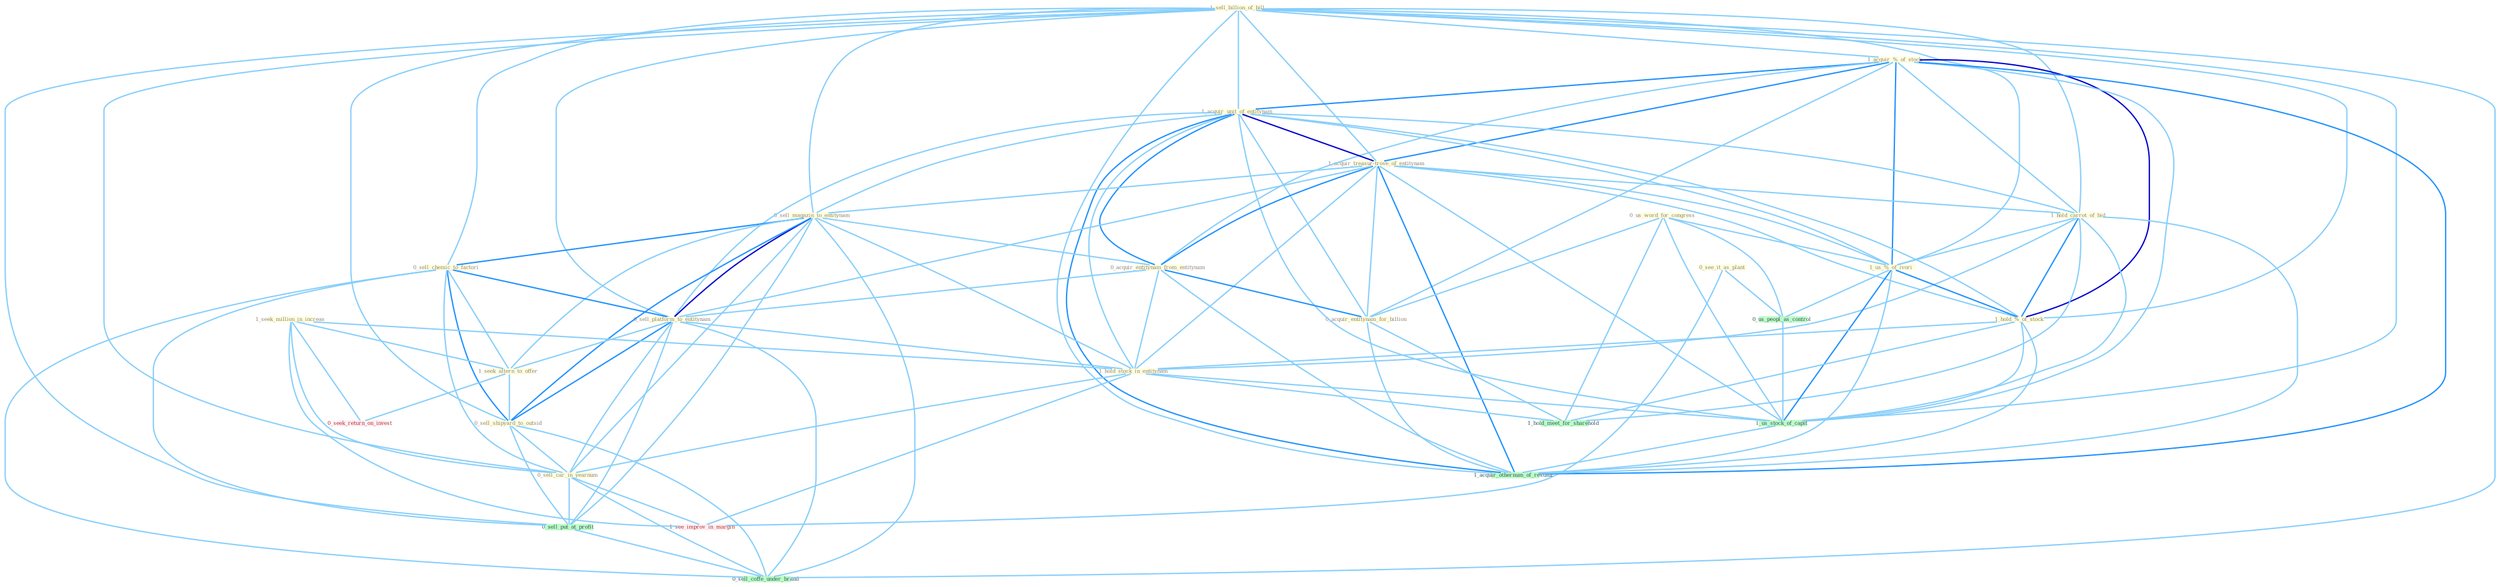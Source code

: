 Graph G{ 
    node
    [shape=polygon,style=filled,width=.5,height=.06,color="#BDFCC9",fixedsize=true,fontsize=4,
    fontcolor="#2f4f4f"];
    {node
    [color="#ffffe0", fontcolor="#8b7d6b"] "0_see_it_as_plant " "1_sell_billion_of_bill " "1_acquir_%_of_stock " "1_acquir_unit_of_entitynam " "1_acquir_treasur-trove_of_entitynam " "0_us_word_for_congress " "0_sell_magazin_to_entitynam " "1_hold_carrot_of_bid " "0_acquir_entitynam_from_entitynam " "0_sell_chemic_to_factori " "0_sell_platform_to_entitynam " "1_seek_million_in_increas " "1_us_%_of_ivori " "1_seek_altern_to_offer " "0_acquir_entitynam_for_billion " "1_hold_%_of_stock " "1_hold_stock_in_entitynam " "0_sell_shipyard_to_outsid " "0_sell_car_in_yearnum "}
{node [color="#fff0f5", fontcolor="#b22222"] "0_seek_return_on_invest " "1_see_improv_in_margin "}
edge [color="#B0E2FF"];

	"0_see_it_as_plant " -- "0_us_peopl_as_control " [w="1", color="#87cefa" ];
	"0_see_it_as_plant " -- "1_see_improv_in_margin " [w="1", color="#87cefa" ];
	"1_sell_billion_of_bill " -- "1_acquir_%_of_stock " [w="1", color="#87cefa" ];
	"1_sell_billion_of_bill " -- "1_acquir_unit_of_entitynam " [w="1", color="#87cefa" ];
	"1_sell_billion_of_bill " -- "1_acquir_treasur-trove_of_entitynam " [w="1", color="#87cefa" ];
	"1_sell_billion_of_bill " -- "0_sell_magazin_to_entitynam " [w="1", color="#87cefa" ];
	"1_sell_billion_of_bill " -- "1_hold_carrot_of_bid " [w="1", color="#87cefa" ];
	"1_sell_billion_of_bill " -- "0_sell_chemic_to_factori " [w="1", color="#87cefa" ];
	"1_sell_billion_of_bill " -- "0_sell_platform_to_entitynam " [w="1", color="#87cefa" ];
	"1_sell_billion_of_bill " -- "1_us_%_of_ivori " [w="1", color="#87cefa" ];
	"1_sell_billion_of_bill " -- "1_hold_%_of_stock " [w="1", color="#87cefa" ];
	"1_sell_billion_of_bill " -- "0_sell_shipyard_to_outsid " [w="1", color="#87cefa" ];
	"1_sell_billion_of_bill " -- "0_sell_car_in_yearnum " [w="1", color="#87cefa" ];
	"1_sell_billion_of_bill " -- "0_sell_put_at_profit " [w="1", color="#87cefa" ];
	"1_sell_billion_of_bill " -- "1_us_stock_of_capit " [w="1", color="#87cefa" ];
	"1_sell_billion_of_bill " -- "0_sell_coffe_under_brand " [w="1", color="#87cefa" ];
	"1_sell_billion_of_bill " -- "1_acquir_othernum_of_restaur " [w="1", color="#87cefa" ];
	"1_acquir_%_of_stock " -- "1_acquir_unit_of_entitynam " [w="2", color="#1e90ff" , len=0.8];
	"1_acquir_%_of_stock " -- "1_acquir_treasur-trove_of_entitynam " [w="2", color="#1e90ff" , len=0.8];
	"1_acquir_%_of_stock " -- "1_hold_carrot_of_bid " [w="1", color="#87cefa" ];
	"1_acquir_%_of_stock " -- "0_acquir_entitynam_from_entitynam " [w="1", color="#87cefa" ];
	"1_acquir_%_of_stock " -- "1_us_%_of_ivori " [w="2", color="#1e90ff" , len=0.8];
	"1_acquir_%_of_stock " -- "0_acquir_entitynam_for_billion " [w="1", color="#87cefa" ];
	"1_acquir_%_of_stock " -- "1_hold_%_of_stock " [w="3", color="#0000cd" , len=0.6];
	"1_acquir_%_of_stock " -- "1_us_stock_of_capit " [w="1", color="#87cefa" ];
	"1_acquir_%_of_stock " -- "1_acquir_othernum_of_restaur " [w="2", color="#1e90ff" , len=0.8];
	"1_acquir_unit_of_entitynam " -- "1_acquir_treasur-trove_of_entitynam " [w="3", color="#0000cd" , len=0.6];
	"1_acquir_unit_of_entitynam " -- "0_sell_magazin_to_entitynam " [w="1", color="#87cefa" ];
	"1_acquir_unit_of_entitynam " -- "1_hold_carrot_of_bid " [w="1", color="#87cefa" ];
	"1_acquir_unit_of_entitynam " -- "0_acquir_entitynam_from_entitynam " [w="2", color="#1e90ff" , len=0.8];
	"1_acquir_unit_of_entitynam " -- "0_sell_platform_to_entitynam " [w="1", color="#87cefa" ];
	"1_acquir_unit_of_entitynam " -- "1_us_%_of_ivori " [w="1", color="#87cefa" ];
	"1_acquir_unit_of_entitynam " -- "0_acquir_entitynam_for_billion " [w="1", color="#87cefa" ];
	"1_acquir_unit_of_entitynam " -- "1_hold_%_of_stock " [w="1", color="#87cefa" ];
	"1_acquir_unit_of_entitynam " -- "1_hold_stock_in_entitynam " [w="1", color="#87cefa" ];
	"1_acquir_unit_of_entitynam " -- "1_us_stock_of_capit " [w="1", color="#87cefa" ];
	"1_acquir_unit_of_entitynam " -- "1_acquir_othernum_of_restaur " [w="2", color="#1e90ff" , len=0.8];
	"1_acquir_treasur-trove_of_entitynam " -- "0_sell_magazin_to_entitynam " [w="1", color="#87cefa" ];
	"1_acquir_treasur-trove_of_entitynam " -- "1_hold_carrot_of_bid " [w="1", color="#87cefa" ];
	"1_acquir_treasur-trove_of_entitynam " -- "0_acquir_entitynam_from_entitynam " [w="2", color="#1e90ff" , len=0.8];
	"1_acquir_treasur-trove_of_entitynam " -- "0_sell_platform_to_entitynam " [w="1", color="#87cefa" ];
	"1_acquir_treasur-trove_of_entitynam " -- "1_us_%_of_ivori " [w="1", color="#87cefa" ];
	"1_acquir_treasur-trove_of_entitynam " -- "0_acquir_entitynam_for_billion " [w="1", color="#87cefa" ];
	"1_acquir_treasur-trove_of_entitynam " -- "1_hold_%_of_stock " [w="1", color="#87cefa" ];
	"1_acquir_treasur-trove_of_entitynam " -- "1_hold_stock_in_entitynam " [w="1", color="#87cefa" ];
	"1_acquir_treasur-trove_of_entitynam " -- "1_us_stock_of_capit " [w="1", color="#87cefa" ];
	"1_acquir_treasur-trove_of_entitynam " -- "1_acquir_othernum_of_restaur " [w="2", color="#1e90ff" , len=0.8];
	"0_us_word_for_congress " -- "1_us_%_of_ivori " [w="1", color="#87cefa" ];
	"0_us_word_for_congress " -- "0_acquir_entitynam_for_billion " [w="1", color="#87cefa" ];
	"0_us_word_for_congress " -- "0_us_peopl_as_control " [w="1", color="#87cefa" ];
	"0_us_word_for_congress " -- "1_us_stock_of_capit " [w="1", color="#87cefa" ];
	"0_us_word_for_congress " -- "1_hold_meet_for_sharehold " [w="1", color="#87cefa" ];
	"0_sell_magazin_to_entitynam " -- "0_acquir_entitynam_from_entitynam " [w="1", color="#87cefa" ];
	"0_sell_magazin_to_entitynam " -- "0_sell_chemic_to_factori " [w="2", color="#1e90ff" , len=0.8];
	"0_sell_magazin_to_entitynam " -- "0_sell_platform_to_entitynam " [w="3", color="#0000cd" , len=0.6];
	"0_sell_magazin_to_entitynam " -- "1_seek_altern_to_offer " [w="1", color="#87cefa" ];
	"0_sell_magazin_to_entitynam " -- "1_hold_stock_in_entitynam " [w="1", color="#87cefa" ];
	"0_sell_magazin_to_entitynam " -- "0_sell_shipyard_to_outsid " [w="2", color="#1e90ff" , len=0.8];
	"0_sell_magazin_to_entitynam " -- "0_sell_car_in_yearnum " [w="1", color="#87cefa" ];
	"0_sell_magazin_to_entitynam " -- "0_sell_put_at_profit " [w="1", color="#87cefa" ];
	"0_sell_magazin_to_entitynam " -- "0_sell_coffe_under_brand " [w="1", color="#87cefa" ];
	"1_hold_carrot_of_bid " -- "1_us_%_of_ivori " [w="1", color="#87cefa" ];
	"1_hold_carrot_of_bid " -- "1_hold_%_of_stock " [w="2", color="#1e90ff" , len=0.8];
	"1_hold_carrot_of_bid " -- "1_hold_stock_in_entitynam " [w="1", color="#87cefa" ];
	"1_hold_carrot_of_bid " -- "1_us_stock_of_capit " [w="1", color="#87cefa" ];
	"1_hold_carrot_of_bid " -- "1_hold_meet_for_sharehold " [w="1", color="#87cefa" ];
	"1_hold_carrot_of_bid " -- "1_acquir_othernum_of_restaur " [w="1", color="#87cefa" ];
	"0_acquir_entitynam_from_entitynam " -- "0_sell_platform_to_entitynam " [w="1", color="#87cefa" ];
	"0_acquir_entitynam_from_entitynam " -- "0_acquir_entitynam_for_billion " [w="2", color="#1e90ff" , len=0.8];
	"0_acquir_entitynam_from_entitynam " -- "1_hold_stock_in_entitynam " [w="1", color="#87cefa" ];
	"0_acquir_entitynam_from_entitynam " -- "1_acquir_othernum_of_restaur " [w="1", color="#87cefa" ];
	"0_sell_chemic_to_factori " -- "0_sell_platform_to_entitynam " [w="2", color="#1e90ff" , len=0.8];
	"0_sell_chemic_to_factori " -- "1_seek_altern_to_offer " [w="1", color="#87cefa" ];
	"0_sell_chemic_to_factori " -- "0_sell_shipyard_to_outsid " [w="2", color="#1e90ff" , len=0.8];
	"0_sell_chemic_to_factori " -- "0_sell_car_in_yearnum " [w="1", color="#87cefa" ];
	"0_sell_chemic_to_factori " -- "0_sell_put_at_profit " [w="1", color="#87cefa" ];
	"0_sell_chemic_to_factori " -- "0_sell_coffe_under_brand " [w="1", color="#87cefa" ];
	"0_sell_platform_to_entitynam " -- "1_seek_altern_to_offer " [w="1", color="#87cefa" ];
	"0_sell_platform_to_entitynam " -- "1_hold_stock_in_entitynam " [w="1", color="#87cefa" ];
	"0_sell_platform_to_entitynam " -- "0_sell_shipyard_to_outsid " [w="2", color="#1e90ff" , len=0.8];
	"0_sell_platform_to_entitynam " -- "0_sell_car_in_yearnum " [w="1", color="#87cefa" ];
	"0_sell_platform_to_entitynam " -- "0_sell_put_at_profit " [w="1", color="#87cefa" ];
	"0_sell_platform_to_entitynam " -- "0_sell_coffe_under_brand " [w="1", color="#87cefa" ];
	"1_seek_million_in_increas " -- "1_seek_altern_to_offer " [w="1", color="#87cefa" ];
	"1_seek_million_in_increas " -- "1_hold_stock_in_entitynam " [w="1", color="#87cefa" ];
	"1_seek_million_in_increas " -- "0_sell_car_in_yearnum " [w="1", color="#87cefa" ];
	"1_seek_million_in_increas " -- "0_seek_return_on_invest " [w="1", color="#87cefa" ];
	"1_seek_million_in_increas " -- "1_see_improv_in_margin " [w="1", color="#87cefa" ];
	"1_us_%_of_ivori " -- "1_hold_%_of_stock " [w="2", color="#1e90ff" , len=0.8];
	"1_us_%_of_ivori " -- "0_us_peopl_as_control " [w="1", color="#87cefa" ];
	"1_us_%_of_ivori " -- "1_us_stock_of_capit " [w="2", color="#1e90ff" , len=0.8];
	"1_us_%_of_ivori " -- "1_acquir_othernum_of_restaur " [w="1", color="#87cefa" ];
	"1_seek_altern_to_offer " -- "0_sell_shipyard_to_outsid " [w="1", color="#87cefa" ];
	"1_seek_altern_to_offer " -- "0_seek_return_on_invest " [w="1", color="#87cefa" ];
	"0_acquir_entitynam_for_billion " -- "1_hold_meet_for_sharehold " [w="1", color="#87cefa" ];
	"0_acquir_entitynam_for_billion " -- "1_acquir_othernum_of_restaur " [w="1", color="#87cefa" ];
	"1_hold_%_of_stock " -- "1_hold_stock_in_entitynam " [w="1", color="#87cefa" ];
	"1_hold_%_of_stock " -- "1_us_stock_of_capit " [w="1", color="#87cefa" ];
	"1_hold_%_of_stock " -- "1_hold_meet_for_sharehold " [w="1", color="#87cefa" ];
	"1_hold_%_of_stock " -- "1_acquir_othernum_of_restaur " [w="1", color="#87cefa" ];
	"1_hold_stock_in_entitynam " -- "0_sell_car_in_yearnum " [w="1", color="#87cefa" ];
	"1_hold_stock_in_entitynam " -- "1_us_stock_of_capit " [w="1", color="#87cefa" ];
	"1_hold_stock_in_entitynam " -- "1_see_improv_in_margin " [w="1", color="#87cefa" ];
	"1_hold_stock_in_entitynam " -- "1_hold_meet_for_sharehold " [w="1", color="#87cefa" ];
	"0_sell_shipyard_to_outsid " -- "0_sell_car_in_yearnum " [w="1", color="#87cefa" ];
	"0_sell_shipyard_to_outsid " -- "0_sell_put_at_profit " [w="1", color="#87cefa" ];
	"0_sell_shipyard_to_outsid " -- "0_sell_coffe_under_brand " [w="1", color="#87cefa" ];
	"0_sell_car_in_yearnum " -- "0_sell_put_at_profit " [w="1", color="#87cefa" ];
	"0_sell_car_in_yearnum " -- "1_see_improv_in_margin " [w="1", color="#87cefa" ];
	"0_sell_car_in_yearnum " -- "0_sell_coffe_under_brand " [w="1", color="#87cefa" ];
	"0_us_peopl_as_control " -- "1_us_stock_of_capit " [w="1", color="#87cefa" ];
	"0_sell_put_at_profit " -- "0_sell_coffe_under_brand " [w="1", color="#87cefa" ];
	"1_us_stock_of_capit " -- "1_acquir_othernum_of_restaur " [w="1", color="#87cefa" ];
}